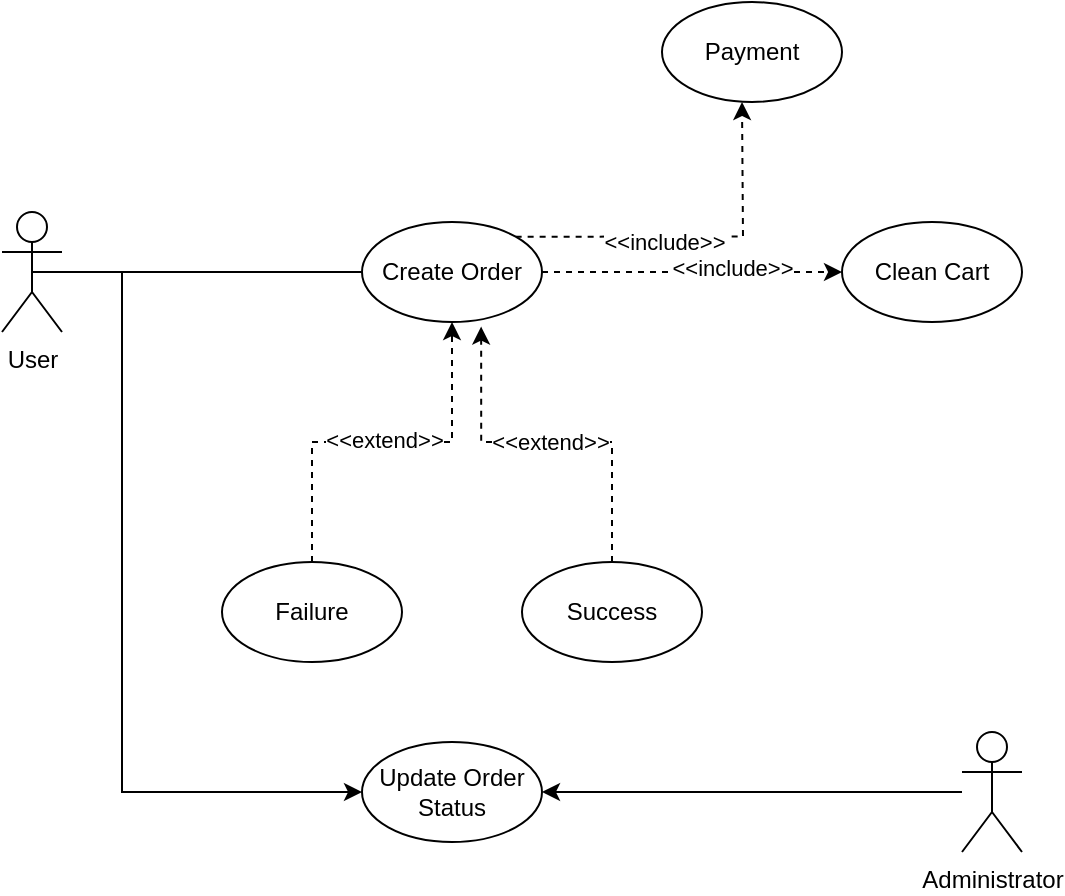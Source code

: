 <mxfile version="20.4.1" type="github">
  <diagram id="TnmLhH6R90L0_d0x9lKS" name="Страница 1">
    <mxGraphModel dx="1097" dy="659" grid="1" gridSize="10" guides="1" tooltips="1" connect="1" arrows="1" fold="1" page="1" pageScale="1" pageWidth="827" pageHeight="1169" math="0" shadow="0">
      <root>
        <mxCell id="0" />
        <mxCell id="1" parent="0" />
        <mxCell id="ssnKLUL35z2nH3g8nf3l-3" style="edgeStyle=orthogonalEdgeStyle;rounded=0;orthogonalLoop=1;jettySize=auto;html=1;exitX=0.5;exitY=0.5;exitDx=0;exitDy=0;exitPerimeter=0;endArrow=none;endFill=0;" edge="1" parent="1" source="ssnKLUL35z2nH3g8nf3l-1" target="ssnKLUL35z2nH3g8nf3l-2">
          <mxGeometry relative="1" as="geometry" />
        </mxCell>
        <mxCell id="ssnKLUL35z2nH3g8nf3l-23" style="edgeStyle=orthogonalEdgeStyle;rounded=0;orthogonalLoop=1;jettySize=auto;html=1;exitX=0.5;exitY=0.5;exitDx=0;exitDy=0;exitPerimeter=0;entryX=0;entryY=0.5;entryDx=0;entryDy=0;endArrow=classic;endFill=1;" edge="1" parent="1" source="ssnKLUL35z2nH3g8nf3l-1" target="ssnKLUL35z2nH3g8nf3l-21">
          <mxGeometry relative="1" as="geometry">
            <Array as="points">
              <mxPoint x="180" y="275" />
              <mxPoint x="180" y="535" />
            </Array>
          </mxGeometry>
        </mxCell>
        <mxCell id="ssnKLUL35z2nH3g8nf3l-1" value="User" style="shape=umlActor;verticalLabelPosition=bottom;verticalAlign=top;html=1;" vertex="1" parent="1">
          <mxGeometry x="120" y="245" width="30" height="60" as="geometry" />
        </mxCell>
        <mxCell id="ssnKLUL35z2nH3g8nf3l-4" style="edgeStyle=orthogonalEdgeStyle;rounded=0;orthogonalLoop=1;jettySize=auto;html=1;exitX=1;exitY=0.5;exitDx=0;exitDy=0;endArrow=classic;endFill=1;dashed=1;entryX=0;entryY=0.5;entryDx=0;entryDy=0;" edge="1" parent="1" source="ssnKLUL35z2nH3g8nf3l-2" target="ssnKLUL35z2nH3g8nf3l-6">
          <mxGeometry relative="1" as="geometry">
            <mxPoint x="530" y="275" as="targetPoint" />
          </mxGeometry>
        </mxCell>
        <mxCell id="ssnKLUL35z2nH3g8nf3l-5" value="&amp;lt;&amp;lt;include&amp;gt;&amp;gt;" style="edgeLabel;html=1;align=center;verticalAlign=middle;resizable=0;points=[];" vertex="1" connectable="0" parent="ssnKLUL35z2nH3g8nf3l-4">
          <mxGeometry x="0.257" y="2" relative="1" as="geometry">
            <mxPoint as="offset" />
          </mxGeometry>
        </mxCell>
        <mxCell id="ssnKLUL35z2nH3g8nf3l-14" style="edgeStyle=orthogonalEdgeStyle;rounded=0;orthogonalLoop=1;jettySize=auto;html=1;exitX=1;exitY=0;exitDx=0;exitDy=0;dashed=1;endArrow=classic;endFill=1;" edge="1" parent="1" source="ssnKLUL35z2nH3g8nf3l-2">
          <mxGeometry relative="1" as="geometry">
            <mxPoint x="490.0" y="190" as="targetPoint" />
          </mxGeometry>
        </mxCell>
        <mxCell id="ssnKLUL35z2nH3g8nf3l-15" value="&amp;lt;&amp;lt;include&amp;gt;&amp;gt;" style="edgeLabel;html=1;align=center;verticalAlign=middle;resizable=0;points=[];" vertex="1" connectable="0" parent="ssnKLUL35z2nH3g8nf3l-14">
          <mxGeometry x="-0.187" y="-2" relative="1" as="geometry">
            <mxPoint as="offset" />
          </mxGeometry>
        </mxCell>
        <mxCell id="ssnKLUL35z2nH3g8nf3l-2" value="Create Order" style="ellipse;whiteSpace=wrap;html=1;" vertex="1" parent="1">
          <mxGeometry x="300" y="250" width="90" height="50" as="geometry" />
        </mxCell>
        <mxCell id="ssnKLUL35z2nH3g8nf3l-6" value="Clean Cart" style="ellipse;whiteSpace=wrap;html=1;" vertex="1" parent="1">
          <mxGeometry x="540" y="250" width="90" height="50" as="geometry" />
        </mxCell>
        <mxCell id="ssnKLUL35z2nH3g8nf3l-12" value="&amp;lt;&amp;lt;extend&amp;gt;&amp;gt;" style="edgeStyle=orthogonalEdgeStyle;rounded=0;orthogonalLoop=1;jettySize=auto;html=1;entryX=0.662;entryY=1.046;entryDx=0;entryDy=0;entryPerimeter=0;dashed=1;endArrow=classic;endFill=1;" edge="1" parent="1" source="ssnKLUL35z2nH3g8nf3l-9" target="ssnKLUL35z2nH3g8nf3l-2">
          <mxGeometry relative="1" as="geometry" />
        </mxCell>
        <mxCell id="ssnKLUL35z2nH3g8nf3l-9" value="Success" style="ellipse;whiteSpace=wrap;html=1;" vertex="1" parent="1">
          <mxGeometry x="380" y="420" width="90" height="50" as="geometry" />
        </mxCell>
        <mxCell id="ssnKLUL35z2nH3g8nf3l-11" style="edgeStyle=orthogonalEdgeStyle;rounded=0;orthogonalLoop=1;jettySize=auto;html=1;exitX=0.5;exitY=0;exitDx=0;exitDy=0;dashed=1;endArrow=classic;endFill=1;" edge="1" parent="1" source="ssnKLUL35z2nH3g8nf3l-10" target="ssnKLUL35z2nH3g8nf3l-2">
          <mxGeometry relative="1" as="geometry" />
        </mxCell>
        <mxCell id="ssnKLUL35z2nH3g8nf3l-13" value="&amp;lt;&amp;lt;extend&amp;gt;&amp;gt;" style="edgeLabel;html=1;align=center;verticalAlign=middle;resizable=0;points=[];" vertex="1" connectable="0" parent="ssnKLUL35z2nH3g8nf3l-11">
          <mxGeometry x="0.003" y="1" relative="1" as="geometry">
            <mxPoint as="offset" />
          </mxGeometry>
        </mxCell>
        <mxCell id="ssnKLUL35z2nH3g8nf3l-10" value="Failure" style="ellipse;whiteSpace=wrap;html=1;" vertex="1" parent="1">
          <mxGeometry x="230" y="420" width="90" height="50" as="geometry" />
        </mxCell>
        <mxCell id="ssnKLUL35z2nH3g8nf3l-16" value="Payment" style="ellipse;whiteSpace=wrap;html=1;" vertex="1" parent="1">
          <mxGeometry x="450" y="140" width="90" height="50" as="geometry" />
        </mxCell>
        <mxCell id="ssnKLUL35z2nH3g8nf3l-22" style="edgeStyle=orthogonalEdgeStyle;rounded=0;orthogonalLoop=1;jettySize=auto;html=1;entryX=1;entryY=0.5;entryDx=0;entryDy=0;endArrow=classic;endFill=1;" edge="1" parent="1" source="ssnKLUL35z2nH3g8nf3l-17" target="ssnKLUL35z2nH3g8nf3l-21">
          <mxGeometry relative="1" as="geometry" />
        </mxCell>
        <mxCell id="ssnKLUL35z2nH3g8nf3l-17" value="Administrator" style="shape=umlActor;verticalLabelPosition=bottom;verticalAlign=top;html=1;" vertex="1" parent="1">
          <mxGeometry x="600" y="505" width="30" height="60" as="geometry" />
        </mxCell>
        <mxCell id="ssnKLUL35z2nH3g8nf3l-21" value="Update Order Status" style="ellipse;whiteSpace=wrap;html=1;" vertex="1" parent="1">
          <mxGeometry x="300" y="510" width="90" height="50" as="geometry" />
        </mxCell>
      </root>
    </mxGraphModel>
  </diagram>
</mxfile>
